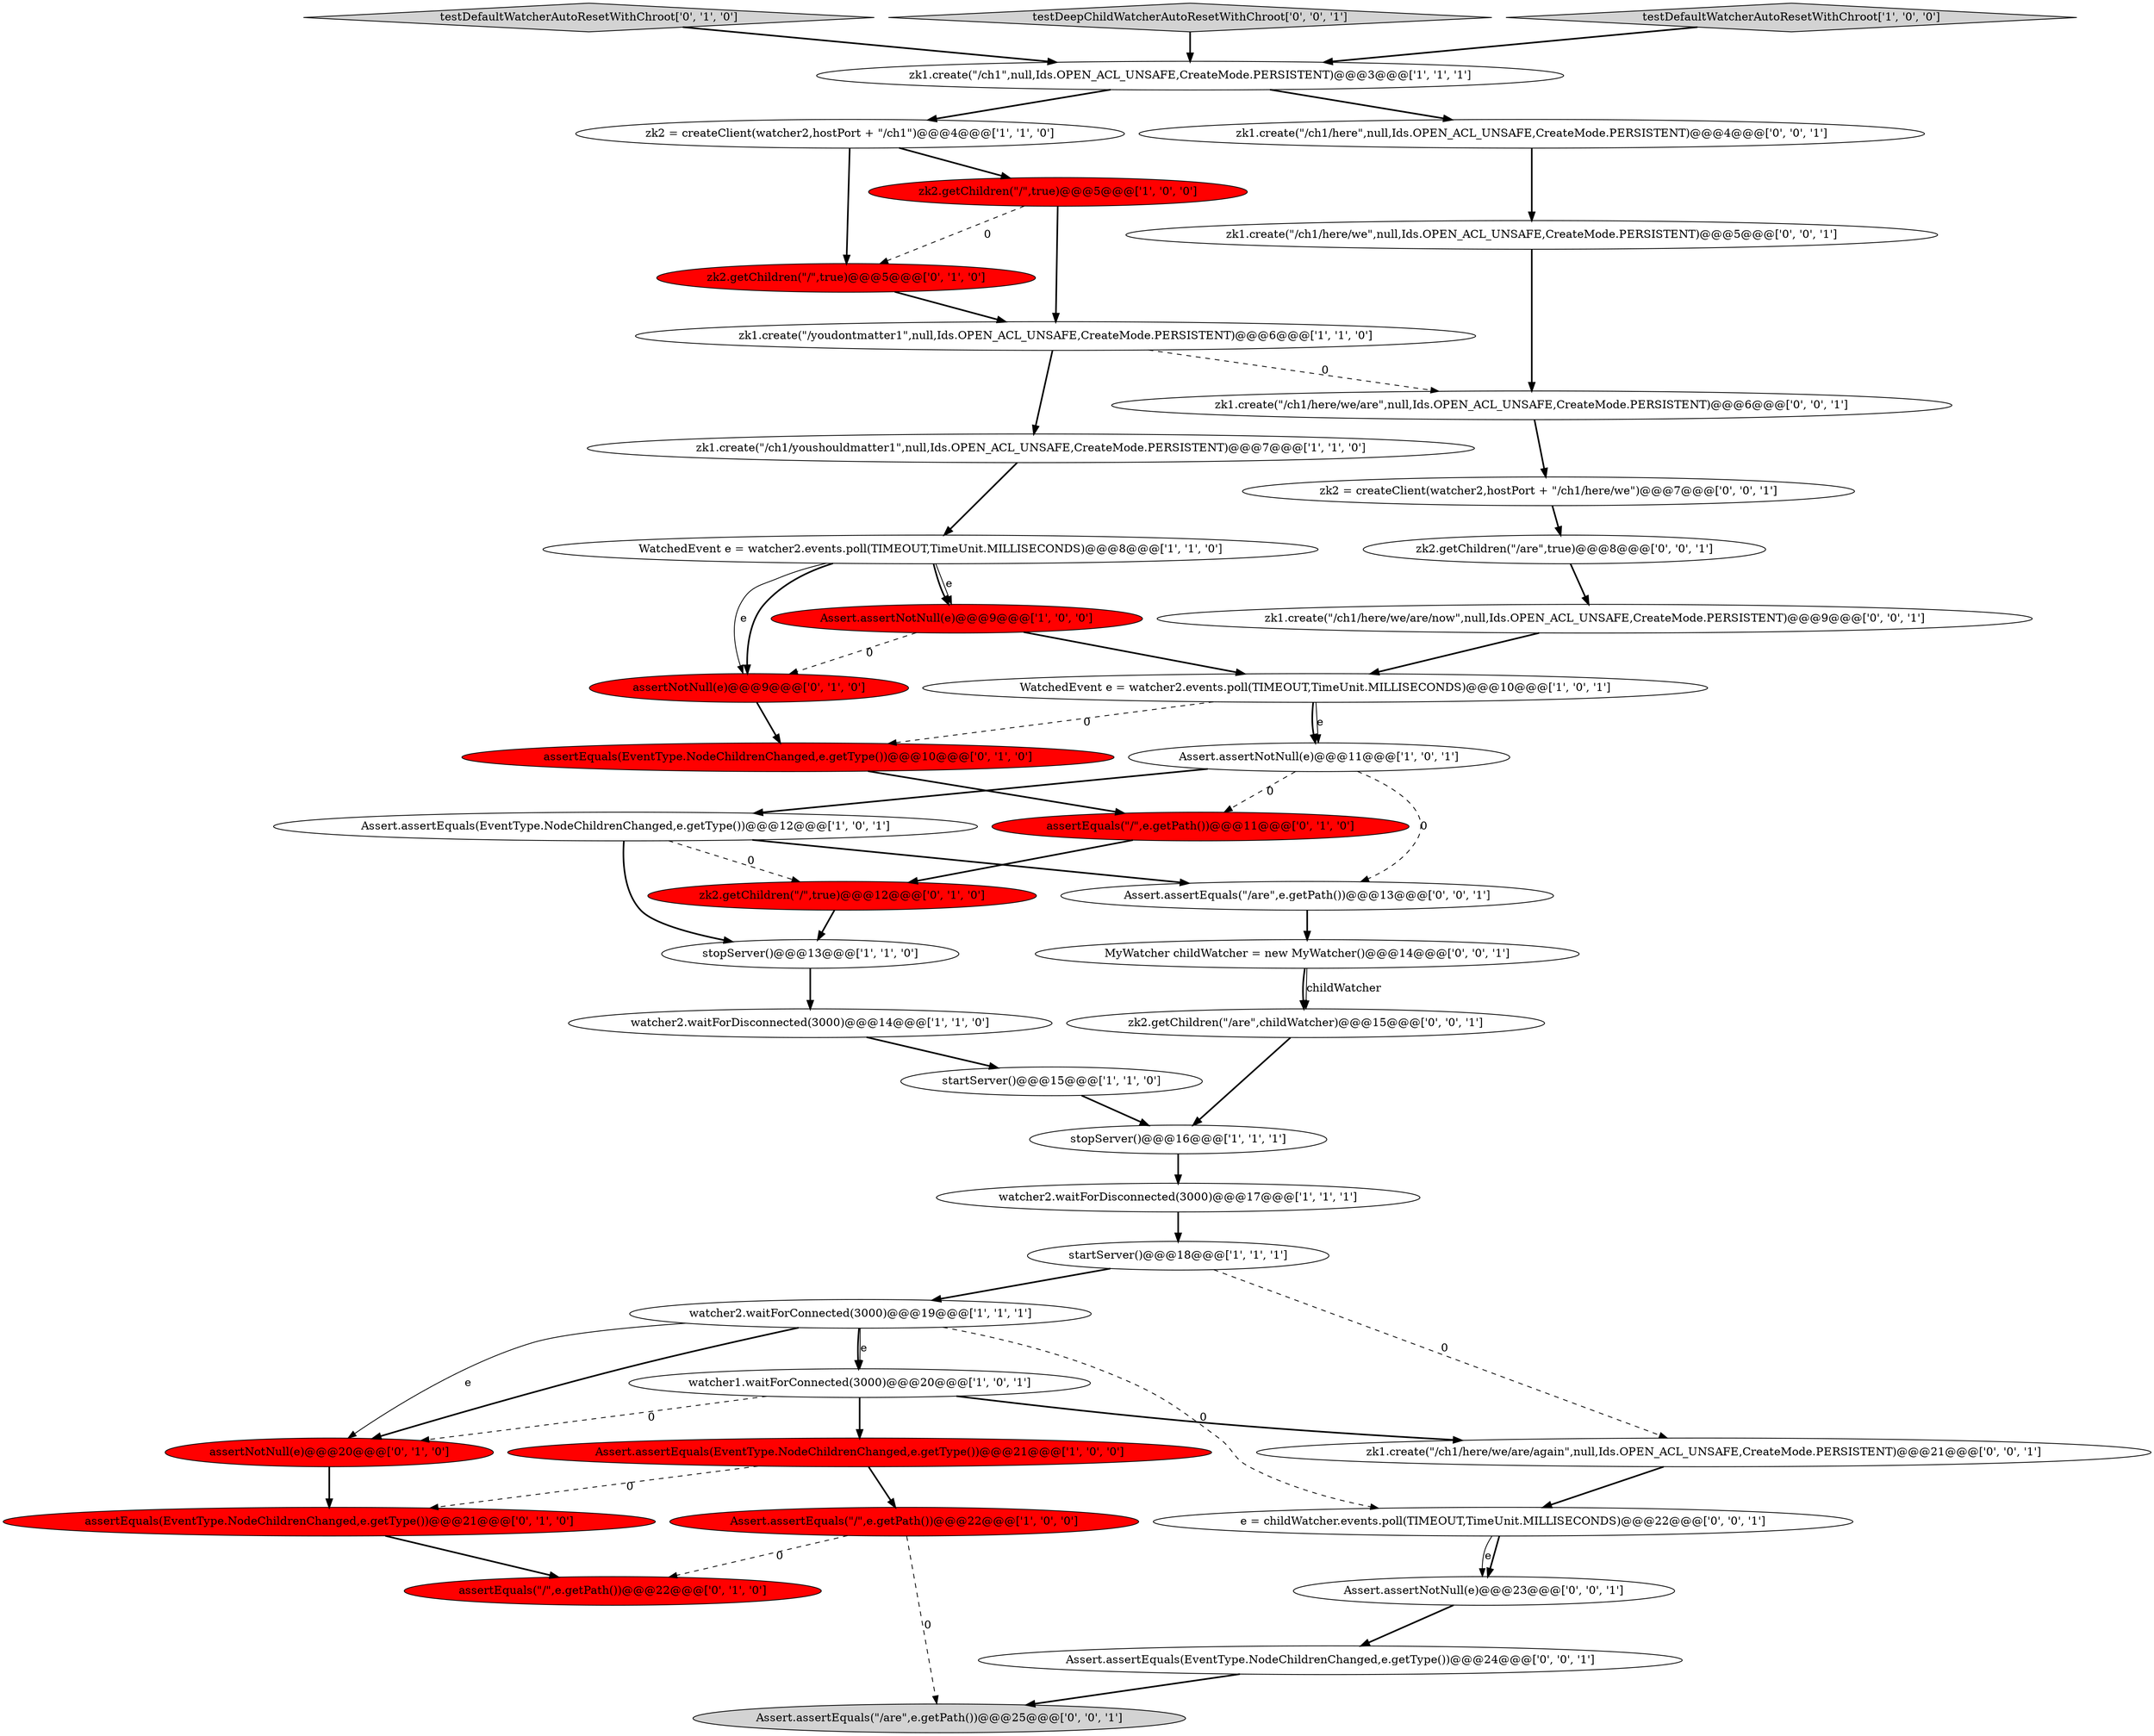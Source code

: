 digraph {
39 [style = filled, label = "zk1.create(\"/ch1/here\",null,Ids.OPEN_ACL_UNSAFE,CreateMode.PERSISTENT)@@@4@@@['0', '0', '1']", fillcolor = white, shape = ellipse image = "AAA0AAABBB3BBB"];
26 [style = filled, label = "testDefaultWatcherAutoResetWithChroot['0', '1', '0']", fillcolor = lightgray, shape = diamond image = "AAA0AAABBB2BBB"];
0 [style = filled, label = "zk2.getChildren(\"/\",true)@@@5@@@['1', '0', '0']", fillcolor = red, shape = ellipse image = "AAA1AAABBB1BBB"];
1 [style = filled, label = "Assert.assertNotNull(e)@@@11@@@['1', '0', '1']", fillcolor = white, shape = ellipse image = "AAA0AAABBB1BBB"];
9 [style = filled, label = "startServer()@@@15@@@['1', '1', '0']", fillcolor = white, shape = ellipse image = "AAA0AAABBB1BBB"];
11 [style = filled, label = "zk1.create(\"/ch1\",null,Ids.OPEN_ACL_UNSAFE,CreateMode.PERSISTENT)@@@3@@@['1', '1', '1']", fillcolor = white, shape = ellipse image = "AAA0AAABBB1BBB"];
42 [style = filled, label = "testDeepChildWatcherAutoResetWithChroot['0', '0', '1']", fillcolor = lightgray, shape = diamond image = "AAA0AAABBB3BBB"];
34 [style = filled, label = "zk2.getChildren(\"/are\",childWatcher)@@@15@@@['0', '0', '1']", fillcolor = white, shape = ellipse image = "AAA0AAABBB3BBB"];
14 [style = filled, label = "Assert.assertNotNull(e)@@@9@@@['1', '0', '0']", fillcolor = red, shape = ellipse image = "AAA1AAABBB1BBB"];
22 [style = filled, label = "assertEquals(\"/\",e.getPath())@@@22@@@['0', '1', '0']", fillcolor = red, shape = ellipse image = "AAA1AAABBB2BBB"];
5 [style = filled, label = "zk2 = createClient(watcher2,hostPort + \"/ch1\")@@@4@@@['1', '1', '0']", fillcolor = white, shape = ellipse image = "AAA0AAABBB1BBB"];
23 [style = filled, label = "zk2.getChildren(\"/\",true)@@@12@@@['0', '1', '0']", fillcolor = red, shape = ellipse image = "AAA1AAABBB2BBB"];
17 [style = filled, label = "stopServer()@@@16@@@['1', '1', '1']", fillcolor = white, shape = ellipse image = "AAA0AAABBB1BBB"];
27 [style = filled, label = "assertEquals(\"/\",e.getPath())@@@11@@@['0', '1', '0']", fillcolor = red, shape = ellipse image = "AAA1AAABBB2BBB"];
28 [style = filled, label = "assertEquals(EventType.NodeChildrenChanged,e.getType())@@@21@@@['0', '1', '0']", fillcolor = red, shape = ellipse image = "AAA1AAABBB2BBB"];
20 [style = filled, label = "watcher2.waitForDisconnected(3000)@@@14@@@['1', '1', '0']", fillcolor = white, shape = ellipse image = "AAA0AAABBB1BBB"];
41 [style = filled, label = "MyWatcher childWatcher = new MyWatcher()@@@14@@@['0', '0', '1']", fillcolor = white, shape = ellipse image = "AAA0AAABBB3BBB"];
12 [style = filled, label = "zk1.create(\"/youdontmatter1\",null,Ids.OPEN_ACL_UNSAFE,CreateMode.PERSISTENT)@@@6@@@['1', '1', '0']", fillcolor = white, shape = ellipse image = "AAA0AAABBB1BBB"];
44 [style = filled, label = "Assert.assertNotNull(e)@@@23@@@['0', '0', '1']", fillcolor = white, shape = ellipse image = "AAA0AAABBB3BBB"];
38 [style = filled, label = "zk1.create(\"/ch1/here/we\",null,Ids.OPEN_ACL_UNSAFE,CreateMode.PERSISTENT)@@@5@@@['0', '0', '1']", fillcolor = white, shape = ellipse image = "AAA0AAABBB3BBB"];
24 [style = filled, label = "assertNotNull(e)@@@20@@@['0', '1', '0']", fillcolor = red, shape = ellipse image = "AAA1AAABBB2BBB"];
16 [style = filled, label = "watcher2.waitForDisconnected(3000)@@@17@@@['1', '1', '1']", fillcolor = white, shape = ellipse image = "AAA0AAABBB1BBB"];
29 [style = filled, label = "zk2.getChildren(\"/\",true)@@@5@@@['0', '1', '0']", fillcolor = red, shape = ellipse image = "AAA1AAABBB2BBB"];
37 [style = filled, label = "zk1.create(\"/ch1/here/we/are\",null,Ids.OPEN_ACL_UNSAFE,CreateMode.PERSISTENT)@@@6@@@['0', '0', '1']", fillcolor = white, shape = ellipse image = "AAA0AAABBB3BBB"];
18 [style = filled, label = "stopServer()@@@13@@@['1', '1', '0']", fillcolor = white, shape = ellipse image = "AAA0AAABBB1BBB"];
25 [style = filled, label = "assertEquals(EventType.NodeChildrenChanged,e.getType())@@@10@@@['0', '1', '0']", fillcolor = red, shape = ellipse image = "AAA1AAABBB2BBB"];
31 [style = filled, label = "Assert.assertEquals(EventType.NodeChildrenChanged,e.getType())@@@24@@@['0', '0', '1']", fillcolor = white, shape = ellipse image = "AAA0AAABBB3BBB"];
36 [style = filled, label = "Assert.assertEquals(\"/are\",e.getPath())@@@13@@@['0', '0', '1']", fillcolor = white, shape = ellipse image = "AAA0AAABBB3BBB"];
43 [style = filled, label = "e = childWatcher.events.poll(TIMEOUT,TimeUnit.MILLISECONDS)@@@22@@@['0', '0', '1']", fillcolor = white, shape = ellipse image = "AAA0AAABBB3BBB"];
32 [style = filled, label = "zk1.create(\"/ch1/here/we/are/again\",null,Ids.OPEN_ACL_UNSAFE,CreateMode.PERSISTENT)@@@21@@@['0', '0', '1']", fillcolor = white, shape = ellipse image = "AAA0AAABBB3BBB"];
2 [style = filled, label = "testDefaultWatcherAutoResetWithChroot['1', '0', '0']", fillcolor = lightgray, shape = diamond image = "AAA0AAABBB1BBB"];
7 [style = filled, label = "watcher2.waitForConnected(3000)@@@19@@@['1', '1', '1']", fillcolor = white, shape = ellipse image = "AAA0AAABBB1BBB"];
33 [style = filled, label = "zk2.getChildren(\"/are\",true)@@@8@@@['0', '0', '1']", fillcolor = white, shape = ellipse image = "AAA0AAABBB3BBB"];
21 [style = filled, label = "assertNotNull(e)@@@9@@@['0', '1', '0']", fillcolor = red, shape = ellipse image = "AAA1AAABBB2BBB"];
6 [style = filled, label = "WatchedEvent e = watcher2.events.poll(TIMEOUT,TimeUnit.MILLISECONDS)@@@10@@@['1', '0', '1']", fillcolor = white, shape = ellipse image = "AAA0AAABBB1BBB"];
13 [style = filled, label = "Assert.assertEquals(EventType.NodeChildrenChanged,e.getType())@@@12@@@['1', '0', '1']", fillcolor = white, shape = ellipse image = "AAA0AAABBB1BBB"];
15 [style = filled, label = "startServer()@@@18@@@['1', '1', '1']", fillcolor = white, shape = ellipse image = "AAA0AAABBB1BBB"];
30 [style = filled, label = "zk2 = createClient(watcher2,hostPort + \"/ch1/here/we\")@@@7@@@['0', '0', '1']", fillcolor = white, shape = ellipse image = "AAA0AAABBB3BBB"];
35 [style = filled, label = "Assert.assertEquals(\"/are\",e.getPath())@@@25@@@['0', '0', '1']", fillcolor = lightgray, shape = ellipse image = "AAA0AAABBB3BBB"];
4 [style = filled, label = "WatchedEvent e = watcher2.events.poll(TIMEOUT,TimeUnit.MILLISECONDS)@@@8@@@['1', '1', '0']", fillcolor = white, shape = ellipse image = "AAA0AAABBB1BBB"];
8 [style = filled, label = "zk1.create(\"/ch1/youshouldmatter1\",null,Ids.OPEN_ACL_UNSAFE,CreateMode.PERSISTENT)@@@7@@@['1', '1', '0']", fillcolor = white, shape = ellipse image = "AAA0AAABBB1BBB"];
3 [style = filled, label = "Assert.assertEquals(\"/\",e.getPath())@@@22@@@['1', '0', '0']", fillcolor = red, shape = ellipse image = "AAA1AAABBB1BBB"];
10 [style = filled, label = "watcher1.waitForConnected(3000)@@@20@@@['1', '0', '1']", fillcolor = white, shape = ellipse image = "AAA0AAABBB1BBB"];
40 [style = filled, label = "zk1.create(\"/ch1/here/we/are/now\",null,Ids.OPEN_ACL_UNSAFE,CreateMode.PERSISTENT)@@@9@@@['0', '0', '1']", fillcolor = white, shape = ellipse image = "AAA0AAABBB3BBB"];
19 [style = filled, label = "Assert.assertEquals(EventType.NodeChildrenChanged,e.getType())@@@21@@@['1', '0', '0']", fillcolor = red, shape = ellipse image = "AAA1AAABBB1BBB"];
5->29 [style = bold, label=""];
16->15 [style = bold, label=""];
24->28 [style = bold, label=""];
4->14 [style = bold, label=""];
3->35 [style = dashed, label="0"];
40->6 [style = bold, label=""];
12->37 [style = dashed, label="0"];
15->7 [style = bold, label=""];
30->33 [style = bold, label=""];
36->41 [style = bold, label=""];
20->9 [style = bold, label=""];
7->10 [style = bold, label=""];
28->22 [style = bold, label=""];
37->30 [style = bold, label=""];
10->19 [style = bold, label=""];
0->12 [style = bold, label=""];
1->27 [style = dashed, label="0"];
4->21 [style = bold, label=""];
7->10 [style = solid, label="e"];
7->43 [style = dashed, label="0"];
15->32 [style = dashed, label="0"];
9->17 [style = bold, label=""];
7->24 [style = solid, label="e"];
10->32 [style = bold, label=""];
3->22 [style = dashed, label="0"];
21->25 [style = bold, label=""];
32->43 [style = bold, label=""];
13->23 [style = dashed, label="0"];
1->13 [style = bold, label=""];
26->11 [style = bold, label=""];
25->27 [style = bold, label=""];
6->1 [style = bold, label=""];
11->5 [style = bold, label=""];
18->20 [style = bold, label=""];
7->24 [style = bold, label=""];
29->12 [style = bold, label=""];
41->34 [style = solid, label="childWatcher"];
1->36 [style = dashed, label="0"];
33->40 [style = bold, label=""];
31->35 [style = bold, label=""];
6->25 [style = dashed, label="0"];
5->0 [style = bold, label=""];
38->37 [style = bold, label=""];
42->11 [style = bold, label=""];
12->8 [style = bold, label=""];
19->28 [style = dashed, label="0"];
13->36 [style = bold, label=""];
34->17 [style = bold, label=""];
0->29 [style = dashed, label="0"];
39->38 [style = bold, label=""];
44->31 [style = bold, label=""];
11->39 [style = bold, label=""];
14->21 [style = dashed, label="0"];
27->23 [style = bold, label=""];
43->44 [style = solid, label="e"];
8->4 [style = bold, label=""];
4->14 [style = solid, label="e"];
4->21 [style = solid, label="e"];
6->1 [style = solid, label="e"];
43->44 [style = bold, label=""];
19->3 [style = bold, label=""];
41->34 [style = bold, label=""];
14->6 [style = bold, label=""];
2->11 [style = bold, label=""];
23->18 [style = bold, label=""];
17->16 [style = bold, label=""];
13->18 [style = bold, label=""];
10->24 [style = dashed, label="0"];
}
